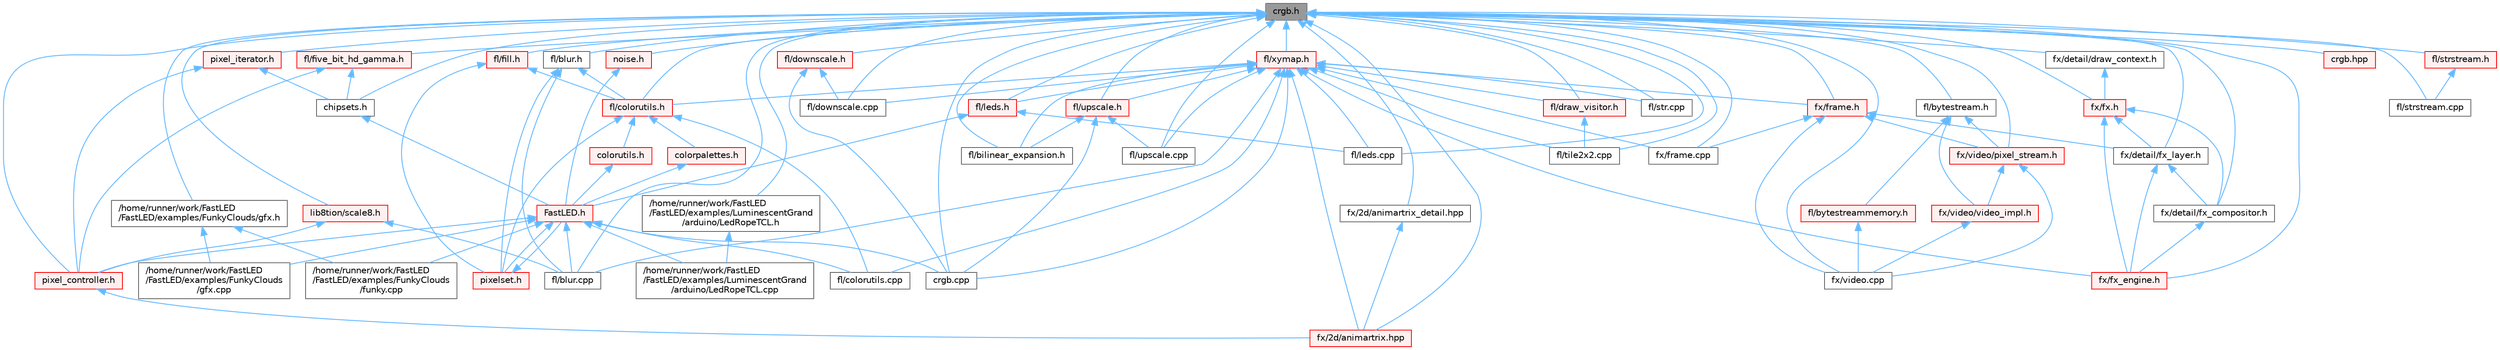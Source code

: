 digraph "crgb.h"
{
 // INTERACTIVE_SVG=YES
 // LATEX_PDF_SIZE
  bgcolor="transparent";
  edge [fontname=Helvetica,fontsize=10,labelfontname=Helvetica,labelfontsize=10];
  node [fontname=Helvetica,fontsize=10,shape=box,height=0.2,width=0.4];
  Node1 [id="Node000001",label="crgb.h",height=0.2,width=0.4,color="gray40", fillcolor="grey60", style="filled", fontcolor="black",tooltip="Defines the red, green, and blue (RGB) pixel struct."];
  Node1 -> Node2 [id="edge1_Node000001_Node000002",dir="back",color="steelblue1",style="solid",tooltip=" "];
  Node2 [id="Node000002",label="/home/runner/work/FastLED\l/FastLED/examples/FunkyClouds/gfx.h",height=0.2,width=0.4,color="grey40", fillcolor="white", style="filled",URL="$d8/dd5/gfx_8h.html",tooltip=" "];
  Node2 -> Node3 [id="edge2_Node000002_Node000003",dir="back",color="steelblue1",style="solid",tooltip=" "];
  Node3 [id="Node000003",label="/home/runner/work/FastLED\l/FastLED/examples/FunkyClouds\l/funky.cpp",height=0.2,width=0.4,color="grey40", fillcolor="white", style="filled",URL="$d6/d43/funky_8cpp.html",tooltip=" "];
  Node2 -> Node4 [id="edge3_Node000002_Node000004",dir="back",color="steelblue1",style="solid",tooltip=" "];
  Node4 [id="Node000004",label="/home/runner/work/FastLED\l/FastLED/examples/FunkyClouds\l/gfx.cpp",height=0.2,width=0.4,color="grey40", fillcolor="white", style="filled",URL="$de/da1/gfx_8cpp.html",tooltip=" "];
  Node1 -> Node5 [id="edge4_Node000001_Node000005",dir="back",color="steelblue1",style="solid",tooltip=" "];
  Node5 [id="Node000005",label="/home/runner/work/FastLED\l/FastLED/examples/LuminescentGrand\l/arduino/LedRopeTCL.h",height=0.2,width=0.4,color="grey40", fillcolor="white", style="filled",URL="$d9/d7e/_led_rope_t_c_l_8h.html",tooltip=" "];
  Node5 -> Node6 [id="edge5_Node000005_Node000006",dir="back",color="steelblue1",style="solid",tooltip=" "];
  Node6 [id="Node000006",label="/home/runner/work/FastLED\l/FastLED/examples/LuminescentGrand\l/arduino/LedRopeTCL.cpp",height=0.2,width=0.4,color="grey40", fillcolor="white", style="filled",URL="$d6/dc9/_led_rope_t_c_l_8cpp.html",tooltip=" "];
  Node1 -> Node7 [id="edge6_Node000001_Node000007",dir="back",color="steelblue1",style="solid",tooltip=" "];
  Node7 [id="Node000007",label="chipsets.h",height=0.2,width=0.4,color="grey40", fillcolor="white", style="filled",URL="$db/d66/chipsets_8h.html",tooltip="Contains the bulk of the definitions for the various LED chipsets supported."];
  Node7 -> Node8 [id="edge7_Node000007_Node000008",dir="back",color="steelblue1",style="solid",tooltip=" "];
  Node8 [id="Node000008",label="FastLED.h",height=0.2,width=0.4,color="red", fillcolor="#FFF0F0", style="filled",URL="$db/d97/_fast_l_e_d_8h.html",tooltip="central include file for FastLED, defines the CFastLED class/object"];
  Node8 -> Node3 [id="edge8_Node000008_Node000003",dir="back",color="steelblue1",style="solid",tooltip=" "];
  Node8 -> Node4 [id="edge9_Node000008_Node000004",dir="back",color="steelblue1",style="solid",tooltip=" "];
  Node8 -> Node6 [id="edge10_Node000008_Node000006",dir="back",color="steelblue1",style="solid",tooltip=" "];
  Node8 -> Node105 [id="edge11_Node000008_Node000105",dir="back",color="steelblue1",style="solid",tooltip=" "];
  Node105 [id="Node000105",label="crgb.cpp",height=0.2,width=0.4,color="grey40", fillcolor="white", style="filled",URL="$d0/de3/crgb_8cpp.html",tooltip="Utility functions for the red, green, and blue (RGB) pixel struct."];
  Node8 -> Node114 [id="edge12_Node000008_Node000114",dir="back",color="steelblue1",style="solid",tooltip=" "];
  Node114 [id="Node000114",label="fl/blur.cpp",height=0.2,width=0.4,color="grey40", fillcolor="white", style="filled",URL="$de/dc8/blur_8cpp.html",tooltip=" "];
  Node8 -> Node115 [id="edge13_Node000008_Node000115",dir="back",color="steelblue1",style="solid",tooltip=" "];
  Node115 [id="Node000115",label="fl/colorutils.cpp",height=0.2,width=0.4,color="grey40", fillcolor="white", style="filled",URL="$da/d2d/colorutils_8cpp.html",tooltip="Misc utility functions for palettes, blending, and more."];
  Node8 -> Node140 [id="edge14_Node000008_Node000140",dir="back",color="steelblue1",style="solid",tooltip=" "];
  Node140 [id="Node000140",label="pixel_controller.h",height=0.2,width=0.4,color="red", fillcolor="#FFF0F0", style="filled",URL="$d5/d4d/pixel__controller_8h.html",tooltip="Low level pixel data writing class."];
  Node140 -> Node141 [id="edge15_Node000140_Node000141",dir="back",color="steelblue1",style="solid",tooltip=" "];
  Node141 [id="Node000141",label="fx/2d/animartrix.hpp",height=0.2,width=0.4,color="red", fillcolor="#FFF0F0", style="filled",URL="$d3/dc3/animartrix_8hpp.html",tooltip=" "];
  Node8 -> Node142 [id="edge16_Node000008_Node000142",dir="back",color="steelblue1",style="solid",tooltip=" "];
  Node142 [id="Node000142",label="pixelset.h",height=0.2,width=0.4,color="red", fillcolor="#FFF0F0", style="filled",URL="$d4/d46/pixelset_8h.html",tooltip="Declares classes for managing logical groups of LEDs."];
  Node142 -> Node8 [id="edge17_Node000142_Node000008",dir="back",color="steelblue1",style="solid",tooltip=" "];
  Node1 -> Node105 [id="edge18_Node000001_Node000105",dir="back",color="steelblue1",style="solid",tooltip=" "];
  Node1 -> Node135 [id="edge19_Node000001_Node000135",dir="back",color="steelblue1",style="solid",tooltip=" "];
  Node135 [id="Node000135",label="crgb.hpp",height=0.2,width=0.4,color="red", fillcolor="#FFF0F0", style="filled",URL="$d0/d4b/crgb_8hpp.html",tooltip="Defines utility functions for the red, green, and blue (RGB) pixel struct."];
  Node1 -> Node152 [id="edge20_Node000001_Node000152",dir="back",color="steelblue1",style="solid",tooltip=" "];
  Node152 [id="Node000152",label="fl/bilinear_expansion.h",height=0.2,width=0.4,color="grey40", fillcolor="white", style="filled",URL="$da/d34/bilinear__expansion_8h.html",tooltip="Demonstrates how to mix noise generation with color palettes on a 2D LED matrix."];
  Node1 -> Node114 [id="edge21_Node000001_Node000114",dir="back",color="steelblue1",style="solid",tooltip=" "];
  Node1 -> Node153 [id="edge22_Node000001_Node000153",dir="back",color="steelblue1",style="solid",tooltip=" "];
  Node153 [id="Node000153",label="fl/blur.h",height=0.2,width=0.4,color="grey40", fillcolor="white", style="filled",URL="$d4/df5/blur_8h.html",tooltip=" "];
  Node153 -> Node114 [id="edge23_Node000153_Node000114",dir="back",color="steelblue1",style="solid",tooltip=" "];
  Node153 -> Node154 [id="edge24_Node000153_Node000154",dir="back",color="steelblue1",style="solid",tooltip=" "];
  Node154 [id="Node000154",label="fl/colorutils.h",height=0.2,width=0.4,color="red", fillcolor="#FFF0F0", style="filled",URL="$d7/df9/fl_2colorutils_8h.html",tooltip="Utility functions for color fill, palettes, blending, and more."];
  Node154 -> Node155 [id="edge25_Node000154_Node000155",dir="back",color="steelblue1",style="solid",tooltip=" "];
  Node155 [id="Node000155",label="colorpalettes.h",height=0.2,width=0.4,color="red", fillcolor="#FFF0F0", style="filled",URL="$dc/dcc/colorpalettes_8h.html",tooltip="Declarations for the predefined color palettes supplied by FastLED."];
  Node155 -> Node8 [id="edge26_Node000155_Node000008",dir="back",color="steelblue1",style="solid",tooltip=" "];
  Node154 -> Node156 [id="edge27_Node000154_Node000156",dir="back",color="steelblue1",style="solid",tooltip=" "];
  Node156 [id="Node000156",label="colorutils.h",height=0.2,width=0.4,color="red", fillcolor="#FFF0F0", style="filled",URL="$d1/dfb/colorutils_8h.html",tooltip=" "];
  Node156 -> Node8 [id="edge28_Node000156_Node000008",dir="back",color="steelblue1",style="solid",tooltip=" "];
  Node154 -> Node115 [id="edge29_Node000154_Node000115",dir="back",color="steelblue1",style="solid",tooltip=" "];
  Node154 -> Node142 [id="edge30_Node000154_Node000142",dir="back",color="steelblue1",style="solid",tooltip=" "];
  Node153 -> Node142 [id="edge31_Node000153_Node000142",dir="back",color="steelblue1",style="solid",tooltip=" "];
  Node1 -> Node163 [id="edge32_Node000001_Node000163",dir="back",color="steelblue1",style="solid",tooltip=" "];
  Node163 [id="Node000163",label="fl/bytestream.h",height=0.2,width=0.4,color="grey40", fillcolor="white", style="filled",URL="$dd/d2b/bytestream_8h.html",tooltip=" "];
  Node163 -> Node164 [id="edge33_Node000163_Node000164",dir="back",color="steelblue1",style="solid",tooltip=" "];
  Node164 [id="Node000164",label="fl/bytestreammemory.h",height=0.2,width=0.4,color="red", fillcolor="#FFF0F0", style="filled",URL="$d1/d24/bytestreammemory_8h.html",tooltip=" "];
  Node164 -> Node166 [id="edge34_Node000164_Node000166",dir="back",color="steelblue1",style="solid",tooltip=" "];
  Node166 [id="Node000166",label="fx/video.cpp",height=0.2,width=0.4,color="grey40", fillcolor="white", style="filled",URL="$d0/d05/video_8cpp.html",tooltip=" "];
  Node163 -> Node167 [id="edge35_Node000163_Node000167",dir="back",color="steelblue1",style="solid",tooltip=" "];
  Node167 [id="Node000167",label="fx/video/pixel_stream.h",height=0.2,width=0.4,color="red", fillcolor="#FFF0F0", style="filled",URL="$d3/dfa/pixel__stream_8h.html",tooltip=" "];
  Node167 -> Node166 [id="edge36_Node000167_Node000166",dir="back",color="steelblue1",style="solid",tooltip=" "];
  Node167 -> Node170 [id="edge37_Node000167_Node000170",dir="back",color="steelblue1",style="solid",tooltip=" "];
  Node170 [id="Node000170",label="fx/video/video_impl.h",height=0.2,width=0.4,color="red", fillcolor="#FFF0F0", style="filled",URL="$d5/d82/video__impl_8h.html",tooltip=" "];
  Node170 -> Node166 [id="edge38_Node000170_Node000166",dir="back",color="steelblue1",style="solid",tooltip=" "];
  Node163 -> Node170 [id="edge39_Node000163_Node000170",dir="back",color="steelblue1",style="solid",tooltip=" "];
  Node1 -> Node154 [id="edge40_Node000001_Node000154",dir="back",color="steelblue1",style="solid",tooltip=" "];
  Node1 -> Node173 [id="edge41_Node000001_Node000173",dir="back",color="steelblue1",style="solid",tooltip=" "];
  Node173 [id="Node000173",label="fl/downscale.cpp",height=0.2,width=0.4,color="grey40", fillcolor="white", style="filled",URL="$d8/df9/downscale_8cpp.html",tooltip=" "];
  Node1 -> Node174 [id="edge42_Node000001_Node000174",dir="back",color="steelblue1",style="solid",tooltip=" "];
  Node174 [id="Node000174",label="fl/downscale.h",height=0.2,width=0.4,color="red", fillcolor="#FFF0F0", style="filled",URL="$d1/d30/src_2fl_2downscale_8h.html",tooltip=" "];
  Node174 -> Node105 [id="edge43_Node000174_Node000105",dir="back",color="steelblue1",style="solid",tooltip=" "];
  Node174 -> Node173 [id="edge44_Node000174_Node000173",dir="back",color="steelblue1",style="solid",tooltip=" "];
  Node1 -> Node159 [id="edge45_Node000001_Node000159",dir="back",color="steelblue1",style="solid",tooltip=" "];
  Node159 [id="Node000159",label="fl/draw_visitor.h",height=0.2,width=0.4,color="red", fillcolor="#FFF0F0", style="filled",URL="$d0/d4f/draw__visitor_8h.html",tooltip=" "];
  Node159 -> Node161 [id="edge46_Node000159_Node000161",dir="back",color="steelblue1",style="solid",tooltip=" "];
  Node161 [id="Node000161",label="fl/tile2x2.cpp",height=0.2,width=0.4,color="grey40", fillcolor="white", style="filled",URL="$db/d15/tile2x2_8cpp.html",tooltip=" "];
  Node1 -> Node175 [id="edge47_Node000001_Node000175",dir="back",color="steelblue1",style="solid",tooltip=" "];
  Node175 [id="Node000175",label="fl/fill.h",height=0.2,width=0.4,color="red", fillcolor="#FFF0F0", style="filled",URL="$d2/d78/fill_8h.html",tooltip=" "];
  Node175 -> Node154 [id="edge48_Node000175_Node000154",dir="back",color="steelblue1",style="solid",tooltip=" "];
  Node175 -> Node142 [id="edge49_Node000175_Node000142",dir="back",color="steelblue1",style="solid",tooltip=" "];
  Node1 -> Node177 [id="edge50_Node000001_Node000177",dir="back",color="steelblue1",style="solid",tooltip=" "];
  Node177 [id="Node000177",label="fl/five_bit_hd_gamma.h",height=0.2,width=0.4,color="red", fillcolor="#FFF0F0", style="filled",URL="$dc/d44/five__bit__hd__gamma_8h.html",tooltip="Declares functions for five-bit gamma correction."];
  Node177 -> Node7 [id="edge51_Node000177_Node000007",dir="back",color="steelblue1",style="solid",tooltip=" "];
  Node177 -> Node140 [id="edge52_Node000177_Node000140",dir="back",color="steelblue1",style="solid",tooltip=" "];
  Node1 -> Node178 [id="edge53_Node000001_Node000178",dir="back",color="steelblue1",style="solid",tooltip=" "];
  Node178 [id="Node000178",label="fl/leds.cpp",height=0.2,width=0.4,color="grey40", fillcolor="white", style="filled",URL="$d6/d78/leds_8cpp.html",tooltip=" "];
  Node1 -> Node179 [id="edge54_Node000001_Node000179",dir="back",color="steelblue1",style="solid",tooltip=" "];
  Node179 [id="Node000179",label="fl/leds.h",height=0.2,width=0.4,color="red", fillcolor="#FFF0F0", style="filled",URL="$da/d78/leds_8h.html",tooltip=" "];
  Node179 -> Node8 [id="edge55_Node000179_Node000008",dir="back",color="steelblue1",style="solid",tooltip=" "];
  Node179 -> Node178 [id="edge56_Node000179_Node000178",dir="back",color="steelblue1",style="solid",tooltip=" "];
  Node1 -> Node187 [id="edge57_Node000001_Node000187",dir="back",color="steelblue1",style="solid",tooltip=" "];
  Node187 [id="Node000187",label="fl/str.cpp",height=0.2,width=0.4,color="grey40", fillcolor="white", style="filled",URL="$d1/d1f/str_8cpp.html",tooltip=" "];
  Node1 -> Node188 [id="edge58_Node000001_Node000188",dir="back",color="steelblue1",style="solid",tooltip=" "];
  Node188 [id="Node000188",label="fl/strstream.cpp",height=0.2,width=0.4,color="grey40", fillcolor="white", style="filled",URL="$d3/d80/strstream_8cpp.html",tooltip=" "];
  Node1 -> Node189 [id="edge59_Node000001_Node000189",dir="back",color="steelblue1",style="solid",tooltip=" "];
  Node189 [id="Node000189",label="fl/strstream.h",height=0.2,width=0.4,color="red", fillcolor="#FFF0F0", style="filled",URL="$d8/d00/strstream_8h.html",tooltip=" "];
  Node189 -> Node188 [id="edge60_Node000189_Node000188",dir="back",color="steelblue1",style="solid",tooltip=" "];
  Node1 -> Node161 [id="edge61_Node000001_Node000161",dir="back",color="steelblue1",style="solid",tooltip=" "];
  Node1 -> Node227 [id="edge62_Node000001_Node000227",dir="back",color="steelblue1",style="solid",tooltip=" "];
  Node227 [id="Node000227",label="fl/upscale.cpp",height=0.2,width=0.4,color="grey40", fillcolor="white", style="filled",URL="$d0/d4f/upscale_8cpp.html",tooltip=" "];
  Node1 -> Node228 [id="edge63_Node000001_Node000228",dir="back",color="steelblue1",style="solid",tooltip=" "];
  Node228 [id="Node000228",label="fl/upscale.h",height=0.2,width=0.4,color="red", fillcolor="#FFF0F0", style="filled",URL="$d6/d0c/upscale_8h.html",tooltip=" "];
  Node228 -> Node105 [id="edge64_Node000228_Node000105",dir="back",color="steelblue1",style="solid",tooltip=" "];
  Node228 -> Node152 [id="edge65_Node000228_Node000152",dir="back",color="steelblue1",style="solid",tooltip=" "];
  Node228 -> Node227 [id="edge66_Node000228_Node000227",dir="back",color="steelblue1",style="solid",tooltip=" "];
  Node1 -> Node230 [id="edge67_Node000001_Node000230",dir="back",color="steelblue1",style="solid",tooltip=" "];
  Node230 [id="Node000230",label="fl/xymap.h",height=0.2,width=0.4,color="red", fillcolor="#FFF0F0", style="filled",URL="$da/d61/xymap_8h.html",tooltip=" "];
  Node230 -> Node105 [id="edge68_Node000230_Node000105",dir="back",color="steelblue1",style="solid",tooltip=" "];
  Node230 -> Node152 [id="edge69_Node000230_Node000152",dir="back",color="steelblue1",style="solid",tooltip=" "];
  Node230 -> Node114 [id="edge70_Node000230_Node000114",dir="back",color="steelblue1",style="solid",tooltip=" "];
  Node230 -> Node115 [id="edge71_Node000230_Node000115",dir="back",color="steelblue1",style="solid",tooltip=" "];
  Node230 -> Node154 [id="edge72_Node000230_Node000154",dir="back",color="steelblue1",style="solid",tooltip=" "];
  Node230 -> Node173 [id="edge73_Node000230_Node000173",dir="back",color="steelblue1",style="solid",tooltip=" "];
  Node230 -> Node159 [id="edge74_Node000230_Node000159",dir="back",color="steelblue1",style="solid",tooltip=" "];
  Node230 -> Node178 [id="edge75_Node000230_Node000178",dir="back",color="steelblue1",style="solid",tooltip=" "];
  Node230 -> Node179 [id="edge76_Node000230_Node000179",dir="back",color="steelblue1",style="solid",tooltip=" "];
  Node230 -> Node187 [id="edge77_Node000230_Node000187",dir="back",color="steelblue1",style="solid",tooltip=" "];
  Node230 -> Node161 [id="edge78_Node000230_Node000161",dir="back",color="steelblue1",style="solid",tooltip=" "];
  Node230 -> Node227 [id="edge79_Node000230_Node000227",dir="back",color="steelblue1",style="solid",tooltip=" "];
  Node230 -> Node228 [id="edge80_Node000230_Node000228",dir="back",color="steelblue1",style="solid",tooltip=" "];
  Node230 -> Node141 [id="edge81_Node000230_Node000141",dir="back",color="steelblue1",style="solid",tooltip=" "];
  Node230 -> Node224 [id="edge82_Node000230_Node000224",dir="back",color="steelblue1",style="solid",tooltip=" "];
  Node224 [id="Node000224",label="fx/frame.cpp",height=0.2,width=0.4,color="grey40", fillcolor="white", style="filled",URL="$da/d14/frame_8cpp.html",tooltip=" "];
  Node230 -> Node242 [id="edge83_Node000230_Node000242",dir="back",color="steelblue1",style="solid",tooltip=" "];
  Node242 [id="Node000242",label="fx/frame.h",height=0.2,width=0.4,color="red", fillcolor="#FFF0F0", style="filled",URL="$df/d7d/frame_8h.html",tooltip=" "];
  Node242 -> Node222 [id="edge84_Node000242_Node000222",dir="back",color="steelblue1",style="solid",tooltip=" "];
  Node222 [id="Node000222",label="fx/detail/fx_layer.h",height=0.2,width=0.4,color="grey40", fillcolor="white", style="filled",URL="$d7/d2f/fx__layer_8h.html",tooltip=" "];
  Node222 -> Node223 [id="edge85_Node000222_Node000223",dir="back",color="steelblue1",style="solid",tooltip=" "];
  Node223 [id="Node000223",label="fx/detail/fx_compositor.h",height=0.2,width=0.4,color="grey40", fillcolor="white", style="filled",URL="$d5/d6b/fx__compositor_8h.html",tooltip=" "];
  Node223 -> Node212 [id="edge86_Node000223_Node000212",dir="back",color="steelblue1",style="solid",tooltip=" "];
  Node212 [id="Node000212",label="fx/fx_engine.h",height=0.2,width=0.4,color="red", fillcolor="#FFF0F0", style="filled",URL="$d9/d3c/fx__engine_8h.html",tooltip=" "];
  Node222 -> Node212 [id="edge87_Node000222_Node000212",dir="back",color="steelblue1",style="solid",tooltip=" "];
  Node242 -> Node224 [id="edge88_Node000242_Node000224",dir="back",color="steelblue1",style="solid",tooltip=" "];
  Node242 -> Node166 [id="edge89_Node000242_Node000166",dir="back",color="steelblue1",style="solid",tooltip=" "];
  Node242 -> Node167 [id="edge90_Node000242_Node000167",dir="back",color="steelblue1",style="solid",tooltip=" "];
  Node230 -> Node212 [id="edge91_Node000230_Node000212",dir="back",color="steelblue1",style="solid",tooltip=" "];
  Node1 -> Node141 [id="edge92_Node000001_Node000141",dir="back",color="steelblue1",style="solid",tooltip=" "];
  Node1 -> Node244 [id="edge93_Node000001_Node000244",dir="back",color="steelblue1",style="solid",tooltip=" "];
  Node244 [id="Node000244",label="fx/2d/animartrix_detail.hpp",height=0.2,width=0.4,color="grey40", fillcolor="white", style="filled",URL="$d3/d3b/animartrix__detail_8hpp.html",tooltip=" "];
  Node244 -> Node141 [id="edge94_Node000244_Node000141",dir="back",color="steelblue1",style="solid",tooltip=" "];
  Node1 -> Node245 [id="edge95_Node000001_Node000245",dir="back",color="steelblue1",style="solid",tooltip=" "];
  Node245 [id="Node000245",label="fx/detail/draw_context.h",height=0.2,width=0.4,color="grey40", fillcolor="white", style="filled",URL="$db/ded/draw__context_8h.html",tooltip=" "];
  Node245 -> Node246 [id="edge96_Node000245_Node000246",dir="back",color="steelblue1",style="solid",tooltip=" "];
  Node246 [id="Node000246",label="fx/fx.h",height=0.2,width=0.4,color="red", fillcolor="#FFF0F0", style="filled",URL="$d2/d0c/fx_8h.html",tooltip=" "];
  Node246 -> Node223 [id="edge97_Node000246_Node000223",dir="back",color="steelblue1",style="solid",tooltip=" "];
  Node246 -> Node222 [id="edge98_Node000246_Node000222",dir="back",color="steelblue1",style="solid",tooltip=" "];
  Node246 -> Node212 [id="edge99_Node000246_Node000212",dir="back",color="steelblue1",style="solid",tooltip=" "];
  Node1 -> Node223 [id="edge100_Node000001_Node000223",dir="back",color="steelblue1",style="solid",tooltip=" "];
  Node1 -> Node222 [id="edge101_Node000001_Node000222",dir="back",color="steelblue1",style="solid",tooltip=" "];
  Node1 -> Node224 [id="edge102_Node000001_Node000224",dir="back",color="steelblue1",style="solid",tooltip=" "];
  Node1 -> Node242 [id="edge103_Node000001_Node000242",dir="back",color="steelblue1",style="solid",tooltip=" "];
  Node1 -> Node246 [id="edge104_Node000001_Node000246",dir="back",color="steelblue1",style="solid",tooltip=" "];
  Node1 -> Node212 [id="edge105_Node000001_Node000212",dir="back",color="steelblue1",style="solid",tooltip=" "];
  Node1 -> Node166 [id="edge106_Node000001_Node000166",dir="back",color="steelblue1",style="solid",tooltip=" "];
  Node1 -> Node167 [id="edge107_Node000001_Node000167",dir="back",color="steelblue1",style="solid",tooltip=" "];
  Node1 -> Node250 [id="edge108_Node000001_Node000250",dir="back",color="steelblue1",style="solid",tooltip=" "];
  Node250 [id="Node000250",label="lib8tion/scale8.h",height=0.2,width=0.4,color="red", fillcolor="#FFF0F0", style="filled",URL="$db/d91/scale8_8h.html",tooltip="Fast, efficient 8-bit scaling functions specifically designed for high-performance LED programming."];
  Node250 -> Node114 [id="edge109_Node000250_Node000114",dir="back",color="steelblue1",style="solid",tooltip=" "];
  Node250 -> Node140 [id="edge110_Node000250_Node000140",dir="back",color="steelblue1",style="solid",tooltip=" "];
  Node1 -> Node252 [id="edge111_Node000001_Node000252",dir="back",color="steelblue1",style="solid",tooltip=" "];
  Node252 [id="Node000252",label="noise.h",height=0.2,width=0.4,color="red", fillcolor="#FFF0F0", style="filled",URL="$d1/d31/noise_8h.html",tooltip="Functions to generate and fill arrays with noise."];
  Node252 -> Node8 [id="edge112_Node000252_Node000008",dir="back",color="steelblue1",style="solid",tooltip=" "];
  Node1 -> Node140 [id="edge113_Node000001_Node000140",dir="back",color="steelblue1",style="solid",tooltip=" "];
  Node1 -> Node254 [id="edge114_Node000001_Node000254",dir="back",color="steelblue1",style="solid",tooltip=" "];
  Node254 [id="Node000254",label="pixel_iterator.h",height=0.2,width=0.4,color="red", fillcolor="#FFF0F0", style="filled",URL="$d8/d6c/pixel__iterator_8h.html",tooltip="Non-templated low level pixel data writing class."];
  Node254 -> Node7 [id="edge115_Node000254_Node000007",dir="back",color="steelblue1",style="solid",tooltip=" "];
  Node254 -> Node140 [id="edge116_Node000254_Node000140",dir="back",color="steelblue1",style="solid",tooltip=" "];
}
